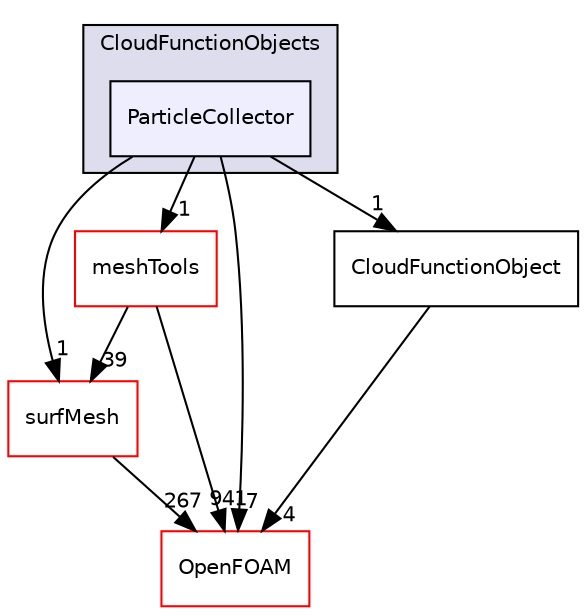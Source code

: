 digraph "src/lagrangian/intermediate/submodels/CloudFunctionObjects/ParticleCollector" {
  bgcolor=transparent;
  compound=true
  node [ fontsize="10", fontname="Helvetica"];
  edge [ labelfontsize="10", labelfontname="Helvetica"];
  subgraph clusterdir_b990bfea59f6b4138198115565512a85 {
    graph [ bgcolor="#ddddee", pencolor="black", label="CloudFunctionObjects" fontname="Helvetica", fontsize="10", URL="dir_b990bfea59f6b4138198115565512a85.html"]
  dir_8504f8441fd60f57424fd6688a70bb74 [shape=box, label="ParticleCollector", style="filled", fillcolor="#eeeeff", pencolor="black", URL="dir_8504f8441fd60f57424fd6688a70bb74.html"];
  }
  dir_0a88fe22feb23ce5f078a04a1df67721 [shape=box label="surfMesh" color="red" URL="dir_0a88fe22feb23ce5f078a04a1df67721.html"];
  dir_ae30ad0bef50cf391b24c614251bb9fd [shape=box label="meshTools" color="red" URL="dir_ae30ad0bef50cf391b24c614251bb9fd.html"];
  dir_c5473ff19b20e6ec4dfe5c310b3778a8 [shape=box label="OpenFOAM" color="red" URL="dir_c5473ff19b20e6ec4dfe5c310b3778a8.html"];
  dir_f8a4f73d20ac121aed2c762b2d032d93 [shape=box label="CloudFunctionObject" URL="dir_f8a4f73d20ac121aed2c762b2d032d93.html"];
  dir_0a88fe22feb23ce5f078a04a1df67721->dir_c5473ff19b20e6ec4dfe5c310b3778a8 [headlabel="267", labeldistance=1.5 headhref="dir_003623_002151.html"];
  dir_ae30ad0bef50cf391b24c614251bb9fd->dir_0a88fe22feb23ce5f078a04a1df67721 [headlabel="39", labeldistance=1.5 headhref="dir_001949_003623.html"];
  dir_ae30ad0bef50cf391b24c614251bb9fd->dir_c5473ff19b20e6ec4dfe5c310b3778a8 [headlabel="941", labeldistance=1.5 headhref="dir_001949_002151.html"];
  dir_8504f8441fd60f57424fd6688a70bb74->dir_0a88fe22feb23ce5f078a04a1df67721 [headlabel="1", labeldistance=1.5 headhref="dir_001652_003623.html"];
  dir_8504f8441fd60f57424fd6688a70bb74->dir_ae30ad0bef50cf391b24c614251bb9fd [headlabel="1", labeldistance=1.5 headhref="dir_001652_001949.html"];
  dir_8504f8441fd60f57424fd6688a70bb74->dir_c5473ff19b20e6ec4dfe5c310b3778a8 [headlabel="7", labeldistance=1.5 headhref="dir_001652_002151.html"];
  dir_8504f8441fd60f57424fd6688a70bb74->dir_f8a4f73d20ac121aed2c762b2d032d93 [headlabel="1", labeldistance=1.5 headhref="dir_001652_001649.html"];
  dir_f8a4f73d20ac121aed2c762b2d032d93->dir_c5473ff19b20e6ec4dfe5c310b3778a8 [headlabel="4", labeldistance=1.5 headhref="dir_001649_002151.html"];
}

